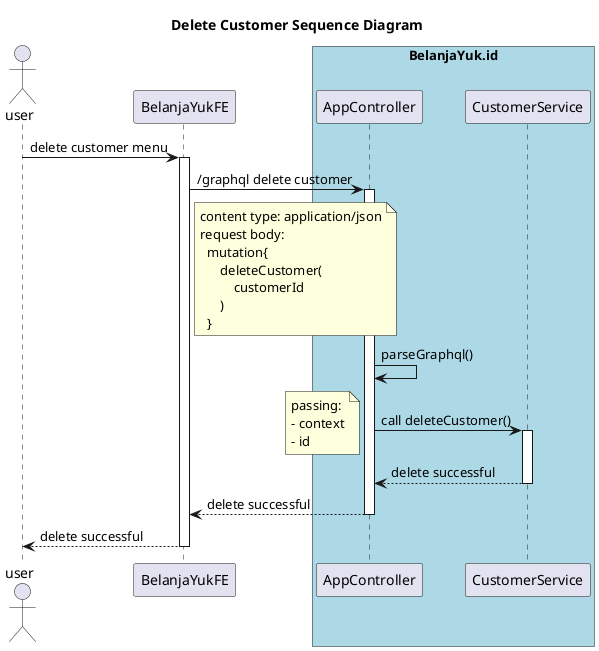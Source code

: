 @startuml
title: Delete Customer Sequence Diagram
actor user
participant BelanjaYukFE
box "BelanjaYuk.id" #LightBlue
participant AppController
participant CustomerService
end box

user -> BelanjaYukFE ++ : delete customer menu
BelanjaYukFE -> AppController ++ : /graphql delete customer
    note right of BelanjaYukFE
    content type: application/json
    request body:
      mutation{
          deleteCustomer(
              customerId
          )
      }
    end note
AppController -> AppController : parseGraphql()
AppController -> CustomerService ++ : call deleteCustomer()
    note left
    passing:
    - context
    - id
    end note
CustomerService --> AppController -- : delete successful
AppController --> BelanjaYukFE -- : delete successful
BelanjaYukFE --> user -- : delete successful
@enduml